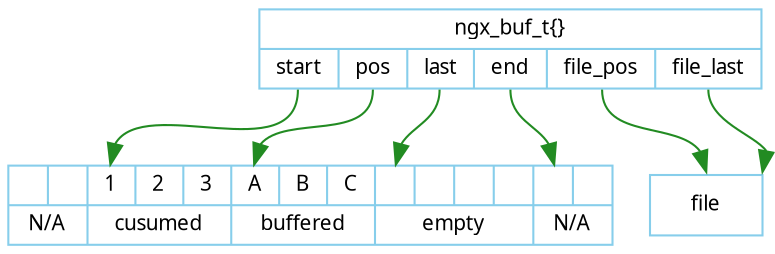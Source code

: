 digraph ngx_buf {
   rankdir=TB;
   node [shape=record, color=skyblue, fontname="Verdana", fontsize=10];
   edge [color=forestgreen, fontname="Verdana", fontsize=10];

   ngx_buf_t [label="{ngx_buf_t\{\}|{<start>start|<pos>pos|<last>last|<end>end|<fpos>file_pos|<flast>file_last}}"];

   memory [label="{{|}|N/A}|{{<c1>1|<c2>2|<c3>3}|cusumed}|{{<ba>A|B|C}|buffered}|{{<e1>|||}|empty}|{{<n3>|}|N/A}"];

   ngx_buf_t:start -> memory:c1;
   ngx_buf_t:end -> memory:n3;
   ngx_buf_t:pos -> memory:ba;
   ngx_buf_t:last -> memory:e1;

   file [label="file", height=0.4];
   ngx_buf_t:fpos -> file:n;
   ngx_buf_t:flast -> file:ne;


}
